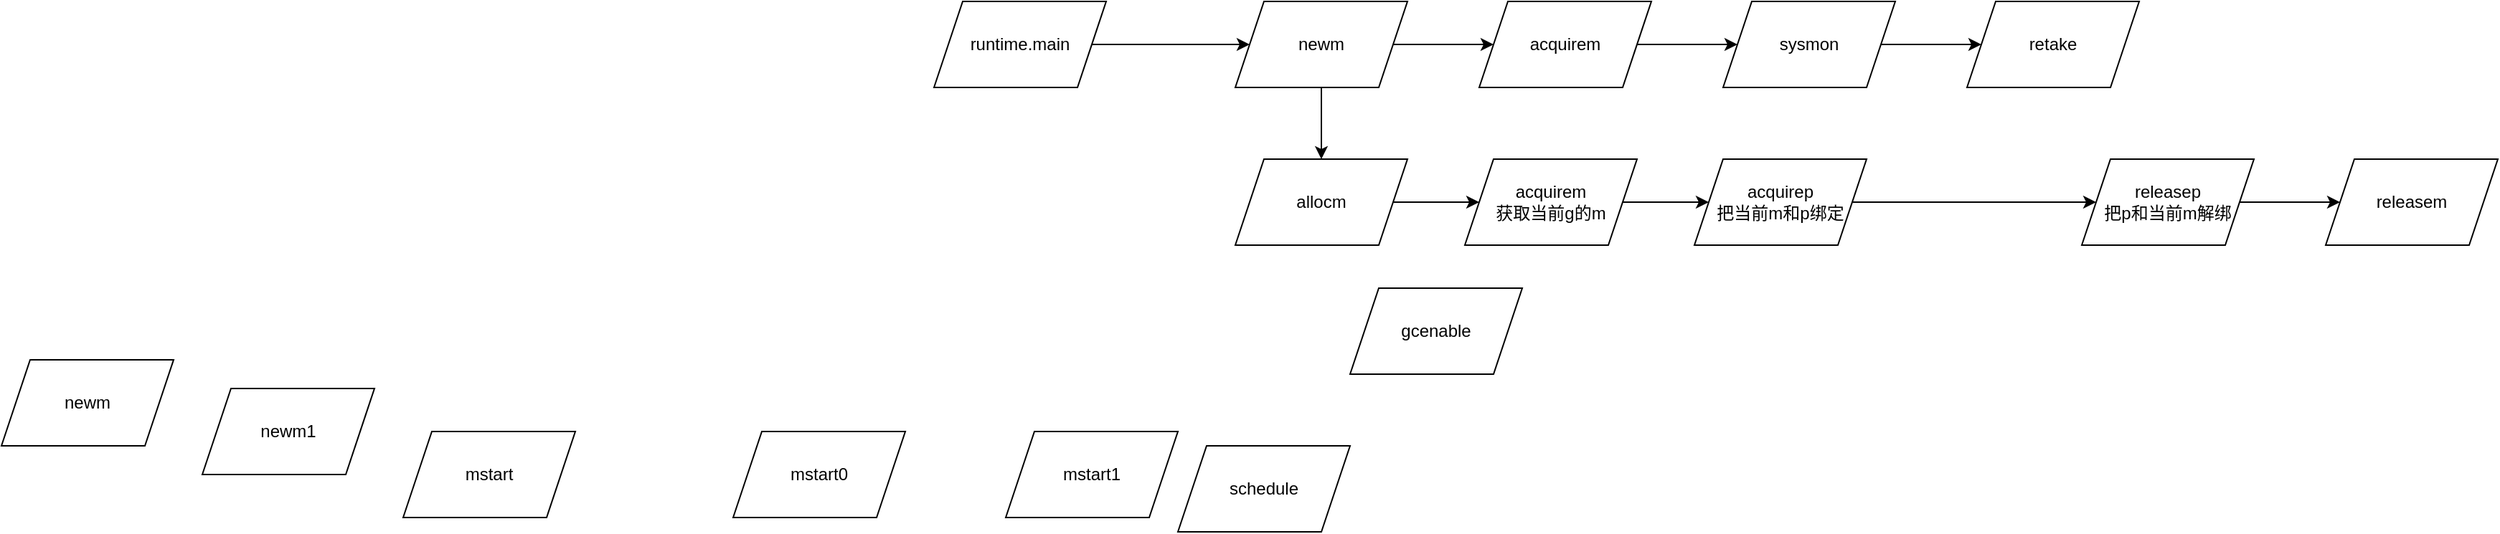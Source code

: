 <mxfile version="13.6.2" type="device"><diagram id="PqWWW5JA5vxUYFGeO-IZ" name="Page-1"><mxGraphModel dx="2166" dy="400" grid="1" gridSize="10" guides="1" tooltips="1" connect="1" arrows="1" fold="1" page="1" pageScale="1" pageWidth="827" pageHeight="583" math="0" shadow="0"><root><mxCell id="0"/><mxCell id="1" parent="0"/><mxCell id="Lu16_DMMig4iCR8LbmAE-1" value="retake" style="shape=parallelogram;perimeter=parallelogramPerimeter;whiteSpace=wrap;html=1;fixedSize=1;" parent="1" vertex="1"><mxGeometry x="340" y="160" width="120" height="60" as="geometry"/></mxCell><mxCell id="Lu16_DMMig4iCR8LbmAE-3" style="edgeStyle=orthogonalEdgeStyle;rounded=0;orthogonalLoop=1;jettySize=auto;html=1;exitX=1;exitY=0.5;exitDx=0;exitDy=0;" parent="1" source="Lu16_DMMig4iCR8LbmAE-2" target="Lu16_DMMig4iCR8LbmAE-1" edge="1"><mxGeometry relative="1" as="geometry"/></mxCell><mxCell id="Lu16_DMMig4iCR8LbmAE-2" value="sysmon" style="shape=parallelogram;perimeter=parallelogramPerimeter;whiteSpace=wrap;html=1;fixedSize=1;" parent="1" vertex="1"><mxGeometry x="170" y="160" width="120" height="60" as="geometry"/></mxCell><mxCell id="Lu16_DMMig4iCR8LbmAE-8" style="edgeStyle=orthogonalEdgeStyle;rounded=0;orthogonalLoop=1;jettySize=auto;html=1;exitX=1;exitY=0.5;exitDx=0;exitDy=0;" parent="1" source="Lu16_DMMig4iCR8LbmAE-4" target="Lu16_DMMig4iCR8LbmAE-6" edge="1"><mxGeometry relative="1" as="geometry"/></mxCell><mxCell id="Lu16_DMMig4iCR8LbmAE-4" value="runtime.main" style="shape=parallelogram;perimeter=parallelogramPerimeter;whiteSpace=wrap;html=1;fixedSize=1;" parent="1" vertex="1"><mxGeometry x="-380" y="160" width="120" height="60" as="geometry"/></mxCell><mxCell id="Lu16_DMMig4iCR8LbmAE-5" value="gcenable" style="shape=parallelogram;perimeter=parallelogramPerimeter;whiteSpace=wrap;html=1;fixedSize=1;" parent="1" vertex="1"><mxGeometry x="-90" y="360" width="120" height="60" as="geometry"/></mxCell><mxCell id="Lu16_DMMig4iCR8LbmAE-16" style="edgeStyle=orthogonalEdgeStyle;rounded=0;orthogonalLoop=1;jettySize=auto;html=1;exitX=1;exitY=0.5;exitDx=0;exitDy=0;" parent="1" source="Lu16_DMMig4iCR8LbmAE-6" target="Lu16_DMMig4iCR8LbmAE-15" edge="1"><mxGeometry relative="1" as="geometry"/></mxCell><mxCell id="KZpIPBTVacfMffBJDtP7-3" style="edgeStyle=orthogonalEdgeStyle;rounded=0;orthogonalLoop=1;jettySize=auto;html=1;exitX=0.5;exitY=1;exitDx=0;exitDy=0;" edge="1" parent="1" source="Lu16_DMMig4iCR8LbmAE-6" target="KZpIPBTVacfMffBJDtP7-1"><mxGeometry relative="1" as="geometry"/></mxCell><mxCell id="Lu16_DMMig4iCR8LbmAE-6" value="newm" style="shape=parallelogram;perimeter=parallelogramPerimeter;whiteSpace=wrap;html=1;fixedSize=1;" parent="1" vertex="1"><mxGeometry x="-170" y="160" width="120" height="60" as="geometry"/></mxCell><mxCell id="Lu16_DMMig4iCR8LbmAE-9" value="schedule" style="shape=parallelogram;perimeter=parallelogramPerimeter;whiteSpace=wrap;html=1;fixedSize=1;" parent="1" vertex="1"><mxGeometry x="-210" y="470" width="120" height="60" as="geometry"/></mxCell><mxCell id="Lu16_DMMig4iCR8LbmAE-10" value="mstart1" style="shape=parallelogram;perimeter=parallelogramPerimeter;whiteSpace=wrap;html=1;fixedSize=1;" parent="1" vertex="1"><mxGeometry x="-330" y="460" width="120" height="60" as="geometry"/></mxCell><mxCell id="Lu16_DMMig4iCR8LbmAE-11" value="mstart0" style="shape=parallelogram;perimeter=parallelogramPerimeter;whiteSpace=wrap;html=1;fixedSize=1;" parent="1" vertex="1"><mxGeometry x="-520" y="460" width="120" height="60" as="geometry"/></mxCell><mxCell id="Lu16_DMMig4iCR8LbmAE-12" value="mstart" style="shape=parallelogram;perimeter=parallelogramPerimeter;whiteSpace=wrap;html=1;fixedSize=1;" parent="1" vertex="1"><mxGeometry x="-750" y="460" width="120" height="60" as="geometry"/></mxCell><mxCell id="Lu16_DMMig4iCR8LbmAE-13" value="newm1" style="shape=parallelogram;perimeter=parallelogramPerimeter;whiteSpace=wrap;html=1;fixedSize=1;" parent="1" vertex="1"><mxGeometry x="-890" y="430" width="120" height="60" as="geometry"/></mxCell><mxCell id="Lu16_DMMig4iCR8LbmAE-14" value="newm" style="shape=parallelogram;perimeter=parallelogramPerimeter;whiteSpace=wrap;html=1;fixedSize=1;" parent="1" vertex="1"><mxGeometry x="-1030" y="410" width="120" height="60" as="geometry"/></mxCell><mxCell id="Lu16_DMMig4iCR8LbmAE-17" style="edgeStyle=orthogonalEdgeStyle;rounded=0;orthogonalLoop=1;jettySize=auto;html=1;exitX=1;exitY=0.5;exitDx=0;exitDy=0;" parent="1" source="Lu16_DMMig4iCR8LbmAE-15" target="Lu16_DMMig4iCR8LbmAE-2" edge="1"><mxGeometry relative="1" as="geometry"/></mxCell><mxCell id="Lu16_DMMig4iCR8LbmAE-15" value="acquirem" style="shape=parallelogram;perimeter=parallelogramPerimeter;whiteSpace=wrap;html=1;fixedSize=1;" parent="1" vertex="1"><mxGeometry y="160" width="120" height="60" as="geometry"/></mxCell><mxCell id="KZpIPBTVacfMffBJDtP7-5" style="edgeStyle=orthogonalEdgeStyle;rounded=0;orthogonalLoop=1;jettySize=auto;html=1;exitX=1;exitY=0.5;exitDx=0;exitDy=0;" edge="1" parent="1" source="KZpIPBTVacfMffBJDtP7-1" target="KZpIPBTVacfMffBJDtP7-4"><mxGeometry relative="1" as="geometry"/></mxCell><mxCell id="KZpIPBTVacfMffBJDtP7-1" value="allocm" style="shape=parallelogram;perimeter=parallelogramPerimeter;whiteSpace=wrap;html=1;fixedSize=1;" vertex="1" parent="1"><mxGeometry x="-170" y="270" width="120" height="60" as="geometry"/></mxCell><mxCell id="KZpIPBTVacfMffBJDtP7-7" style="edgeStyle=orthogonalEdgeStyle;rounded=0;orthogonalLoop=1;jettySize=auto;html=1;exitX=1;exitY=0.5;exitDx=0;exitDy=0;" edge="1" parent="1" source="KZpIPBTVacfMffBJDtP7-4" target="KZpIPBTVacfMffBJDtP7-6"><mxGeometry relative="1" as="geometry"/></mxCell><mxCell id="KZpIPBTVacfMffBJDtP7-4" value="acquirem&lt;br&gt;获取当前g的m" style="shape=parallelogram;perimeter=parallelogramPerimeter;whiteSpace=wrap;html=1;fixedSize=1;" vertex="1" parent="1"><mxGeometry x="-10" y="270" width="120" height="60" as="geometry"/></mxCell><mxCell id="KZpIPBTVacfMffBJDtP7-9" style="edgeStyle=orthogonalEdgeStyle;rounded=0;orthogonalLoop=1;jettySize=auto;html=1;exitX=1;exitY=0.5;exitDx=0;exitDy=0;" edge="1" parent="1" source="KZpIPBTVacfMffBJDtP7-6" target="KZpIPBTVacfMffBJDtP7-8"><mxGeometry relative="1" as="geometry"/></mxCell><mxCell id="KZpIPBTVacfMffBJDtP7-6" value="acquirep&lt;br&gt;把当前m和p绑定" style="shape=parallelogram;perimeter=parallelogramPerimeter;whiteSpace=wrap;html=1;fixedSize=1;" vertex="1" parent="1"><mxGeometry x="150" y="270" width="120" height="60" as="geometry"/></mxCell><mxCell id="KZpIPBTVacfMffBJDtP7-11" style="edgeStyle=orthogonalEdgeStyle;rounded=0;orthogonalLoop=1;jettySize=auto;html=1;exitX=1;exitY=0.5;exitDx=0;exitDy=0;" edge="1" parent="1" source="KZpIPBTVacfMffBJDtP7-8" target="KZpIPBTVacfMffBJDtP7-10"><mxGeometry relative="1" as="geometry"/></mxCell><mxCell id="KZpIPBTVacfMffBJDtP7-8" value="releasep&lt;br&gt;把p和当前m解绑" style="shape=parallelogram;perimeter=parallelogramPerimeter;whiteSpace=wrap;html=1;fixedSize=1;" vertex="1" parent="1"><mxGeometry x="420" y="270" width="120" height="60" as="geometry"/></mxCell><mxCell id="KZpIPBTVacfMffBJDtP7-10" value="releasem" style="shape=parallelogram;perimeter=parallelogramPerimeter;whiteSpace=wrap;html=1;fixedSize=1;" vertex="1" parent="1"><mxGeometry x="590" y="270" width="120" height="60" as="geometry"/></mxCell></root></mxGraphModel></diagram></mxfile>